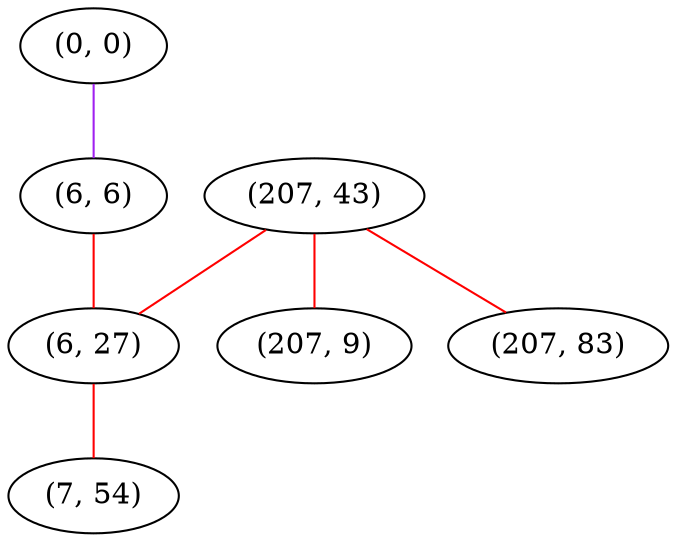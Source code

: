 graph "" {
"(0, 0)";
"(6, 6)";
"(207, 43)";
"(207, 9)";
"(6, 27)";
"(207, 83)";
"(7, 54)";
"(0, 0)" -- "(6, 6)"  [color=purple, key=0, weight=4];
"(6, 6)" -- "(6, 27)"  [color=red, key=0, weight=1];
"(207, 43)" -- "(6, 27)"  [color=red, key=0, weight=1];
"(207, 43)" -- "(207, 83)"  [color=red, key=0, weight=1];
"(207, 43)" -- "(207, 9)"  [color=red, key=0, weight=1];
"(6, 27)" -- "(7, 54)"  [color=red, key=0, weight=1];
}
